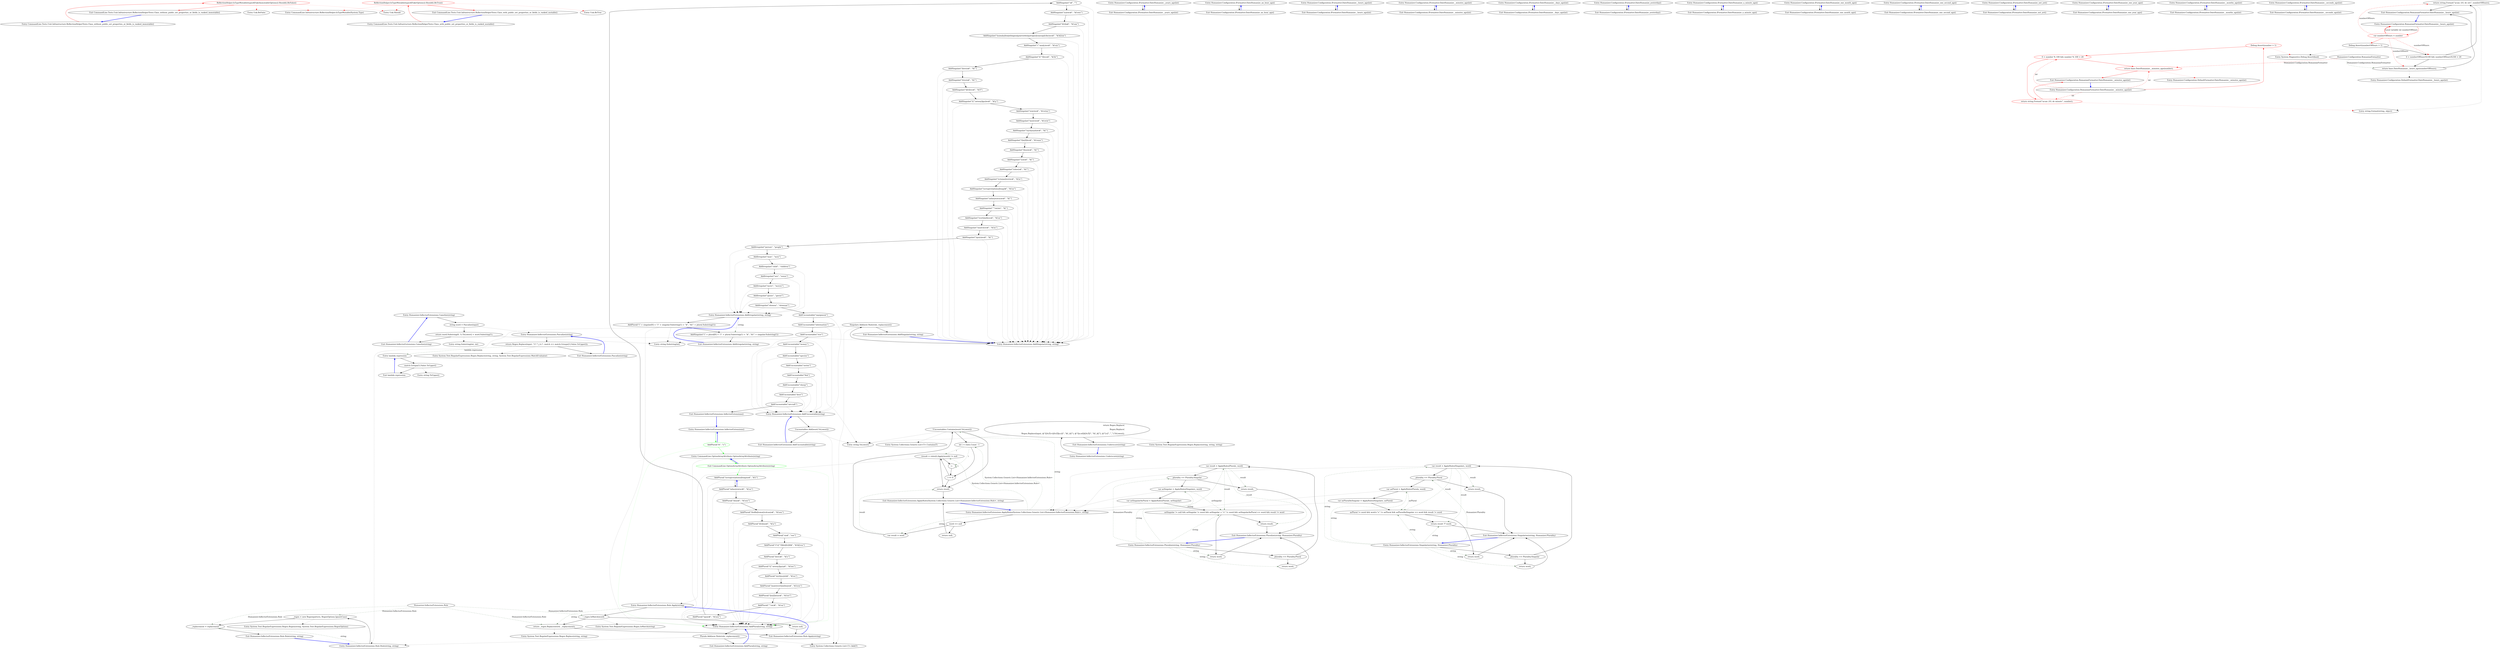 digraph  {
m0_3 [label="Entry CommandLine.Infrastructure.ReflectionHelper.IsTypeMutable(System.Type)", span="39-39", cluster="CommandLine.Infrastructure.ReflectionHelper.IsTypeMutable(System.Type)", file="DateHumanizeTests.ro-RO.cs"];
m0_9 [label="Entry Unk.BeFalse", span="", cluster="Unk.BeFalse", file="DateHumanizeTests.ro-RO.cs"];
m0_6 [label="Entry CommandLine.Tests.Unit.Infrastructure.ReflectionHelperTests.Class_without_public_set_properties_or_fields_is_ranked_immutable()", span="18-18", cluster="CommandLine.Tests.Unit.Infrastructure.ReflectionHelperTests.Class_without_public_set_properties_or_fields_is_ranked_immutable()", file="DateHumanizeTests.ro-RO.cs"];
m0_7 [label="ReflectionHelper.IsTypeMutable(typeof(FakeImmutableOptions)).Should().BeFalse()", span="20-20", cluster="CommandLine.Tests.Unit.Infrastructure.ReflectionHelperTests.Class_without_public_set_properties_or_fields_is_ranked_immutable()", color=red, community=0, file="DateHumanizeTests.ro-RO.cs"];
m0_8 [label="Exit CommandLine.Tests.Unit.Infrastructure.ReflectionHelperTests.Class_without_public_set_properties_or_fields_is_ranked_immutable()", span="18-18", cluster="CommandLine.Tests.Unit.Infrastructure.ReflectionHelperTests.Class_without_public_set_properties_or_fields_is_ranked_immutable()", file="DateHumanizeTests.ro-RO.cs"];
m0_5 [label="Entry Unk.BeTrue", span="", cluster="Unk.BeTrue", file="DateHumanizeTests.ro-RO.cs"];
m0_0 [label="Entry CommandLine.Tests.Unit.Infrastructure.ReflectionHelperTests.Class_with_public_set_properties_or_fields_is_ranked_mutable()", span="12-12", cluster="CommandLine.Tests.Unit.Infrastructure.ReflectionHelperTests.Class_with_public_set_properties_or_fields_is_ranked_mutable()", file="DateHumanizeTests.ro-RO.cs"];
m0_1 [label="ReflectionHelper.IsTypeMutable(typeof(FakeOptions)).Should().BeTrue()", span="14-14", cluster="CommandLine.Tests.Unit.Infrastructure.ReflectionHelperTests.Class_with_public_set_properties_or_fields_is_ranked_mutable()", color=red, community=0, file="DateHumanizeTests.ro-RO.cs"];
m0_2 [label="Exit CommandLine.Tests.Unit.Infrastructure.ReflectionHelperTests.Class_with_public_set_properties_or_fields_is_ranked_mutable()", span="12-12", cluster="CommandLine.Tests.Unit.Infrastructure.ReflectionHelperTests.Class_with_public_set_properties_or_fields_is_ranked_mutable()", file="DateHumanizeTests.ro-RO.cs"];
m0_4 [label="Entry Unk.Should", span="", cluster="Unk.Should", file="DateHumanizeTests.ro-RO.cs"];
m1_136 [label="Entry Humanizer.InflectorExtensions.Camelize(string)", span="236-236", cluster="Humanizer.InflectorExtensions.Camelize(string)", file="DefaultFormatter.cs"];
m1_138 [label="return word.Substring(0, 1).ToLower() + word.Substring(1);", span="239-239", cluster="Humanizer.InflectorExtensions.Camelize(string)", file="DefaultFormatter.cs"];
m1_137 [label="string word = Pascalize(input)", span="238-238", cluster="Humanizer.InflectorExtensions.Camelize(string)", file="DefaultFormatter.cs"];
m1_139 [label="Exit Humanizer.InflectorExtensions.Camelize(string)", span="236-236", cluster="Humanizer.InflectorExtensions.Camelize(string)", file="DefaultFormatter.cs"];
m1_75 [label="Entry System.Text.RegularExpressions.Regex.Replace(string, string)", span="0-0", cluster="System.Text.RegularExpressions.Regex.Replace(string, string)", file="DefaultFormatter.cs"];
m1_100 [label="Entry Humanizer.InflectorExtensions.ApplyRules(System.Collections.Generic.List<Humanizer.InflectorExtensions.Rule>, string)", span="190-190", cluster="Humanizer.InflectorExtensions.ApplyRules(System.Collections.Generic.List<Humanizer.InflectorExtensions.Rule>, string)", file="DefaultFormatter.cs"];
m1_116 [label="!Uncountables.Contains(word.ToLower())", span="197-197", cluster="Humanizer.InflectorExtensions.ApplyRules(System.Collections.Generic.List<Humanizer.InflectorExtensions.Rule>, string)", file="DefaultFormatter.cs"];
m1_115 [label="var result = word", span="195-195", cluster="Humanizer.InflectorExtensions.ApplyRules(System.Collections.Generic.List<Humanizer.InflectorExtensions.Rule>, string)", file="DefaultFormatter.cs"];
m1_117 [label="int i = rules.Count - 1", span="199-199", cluster="Humanizer.InflectorExtensions.ApplyRules(System.Collections.Generic.List<Humanizer.InflectorExtensions.Rule>, string)", file="DefaultFormatter.cs"];
m1_121 [label="return result;", span="208-208", cluster="Humanizer.InflectorExtensions.ApplyRules(System.Collections.Generic.List<Humanizer.InflectorExtensions.Rule>, string)", file="DefaultFormatter.cs"];
m1_113 [label="word == null", span="192-192", cluster="Humanizer.InflectorExtensions.ApplyRules(System.Collections.Generic.List<Humanizer.InflectorExtensions.Rule>, string)", file="DefaultFormatter.cs"];
m1_119 [label="(result = rules[i].Apply(word)) != null", span="201-201", cluster="Humanizer.InflectorExtensions.ApplyRules(System.Collections.Generic.List<Humanizer.InflectorExtensions.Rule>, string)", file="DefaultFormatter.cs"];
m1_118 [label="i >= 0", span="199-199", cluster="Humanizer.InflectorExtensions.ApplyRules(System.Collections.Generic.List<Humanizer.InflectorExtensions.Rule>, string)", file="DefaultFormatter.cs"];
m1_120 [label="i--", span="199-199", cluster="Humanizer.InflectorExtensions.ApplyRules(System.Collections.Generic.List<Humanizer.InflectorExtensions.Rule>, string)", file="DefaultFormatter.cs"];
m1_114 [label="return null;", span="193-193", cluster="Humanizer.InflectorExtensions.ApplyRules(System.Collections.Generic.List<Humanizer.InflectorExtensions.Rule>, string)", file="DefaultFormatter.cs"];
m1_122 [label="Exit Humanizer.InflectorExtensions.ApplyRules(System.Collections.Generic.List<Humanizer.InflectorExtensions.Rule>, string)", span="190-190", cluster="Humanizer.InflectorExtensions.ApplyRules(System.Collections.Generic.List<Humanizer.InflectorExtensions.Rule>, string)", file="DefaultFormatter.cs"];
m1_141 [label="Entry Humanizer.InflectorExtensions.Underscore(string)", span="247-247", cluster="Humanizer.InflectorExtensions.Underscore(string)", file="DefaultFormatter.cs"];
m1_142 [label="return Regex.Replace(\r\n                Regex.Replace(\r\n                    Regex.Replace(input, @''([A-Z]+)([A-Z][a-z])'', ''$1_$2''), @''([a-z\d])([A-Z])'', ''$1_$2''), @''[-\s]'', ''_'').ToLower();", span="249-251", cluster="Humanizer.InflectorExtensions.Underscore(string)", file="DefaultFormatter.cs"];
m1_143 [label="Exit Humanizer.InflectorExtensions.Underscore(string)", span="247-247", cluster="Humanizer.InflectorExtensions.Underscore(string)", file="DefaultFormatter.cs"];
m1_4 [label="AddPlural(''(octop|vir|alumn|fung)us$'', ''$1i'')", span="34-34", cluster="Humanizer.InflectorExtensions.InflectorExtensions()", file="DefaultFormatter.cs"];
m1_5 [label="AddPlural(''(alias|status)$'', ''$1es'')", span="35-35", cluster="Humanizer.InflectorExtensions.InflectorExtensions()", file="DefaultFormatter.cs"];
m1_0 [label="Entry Humanizer.InflectorExtensions.InflectorExtensions()", span="29-29", cluster="Humanizer.InflectorExtensions.InflectorExtensions()", file="DefaultFormatter.cs"];
m1_1 [label="AddPlural(''$'', ''s'')", span="31-31", cluster="Humanizer.InflectorExtensions.InflectorExtensions()", file="DefaultFormatter.cs", color=green, community=0];
m1_144 [label="Entry System.Text.RegularExpressions.Regex.Replace(string, string, string)", span="0-0", cluster="System.Text.RegularExpressions.Regex.Replace(string, string, string)", file="DefaultFormatter.cs"];
m1_61 [label="Entry Humanizer.InflectorExtensions.AddSingular(string, string)", span="132-132", cluster="Humanizer.InflectorExtensions.AddSingular(string, string)", file="DefaultFormatter.cs"];
m1_86 [label="Singulars.Add(new Rule(rule, replacement))", span="134-134", cluster="Humanizer.InflectorExtensions.AddSingular(string, string)", file="DefaultFormatter.cs"];
m1_87 [label="Exit Humanizer.InflectorExtensions.AddSingular(string, string)", span="132-132", cluster="Humanizer.InflectorExtensions.AddSingular(string, string)", file="DefaultFormatter.cs"];
m1_128 [label="Entry Humanizer.InflectorExtensions.Pascalize(string)", span="226-226", cluster="Humanizer.InflectorExtensions.Pascalize(string)", file="DefaultFormatter.cs"];
m1_129 [label="return Regex.Replace(input, ''(?:^|_)(.)'', match => match.Groups[1].Value.ToUpper());", span="228-228", cluster="Humanizer.InflectorExtensions.Pascalize(string)", file="DefaultFormatter.cs"];
m1_130 [label="Exit Humanizer.InflectorExtensions.Pascalize(string)", span="226-226", cluster="Humanizer.InflectorExtensions.Pascalize(string)", file="DefaultFormatter.cs"];
m1_123 [label="Entry System.Collections.Generic.List<T>.Contains(T)", span="0-0", cluster="System.Collections.Generic.List<T>.Contains(T)", file="DefaultFormatter.cs"];
m1_135 [label="Entry string.ToUpper()", span="0-0", cluster="string.ToUpper()", file="DefaultFormatter.cs"];
m1_140 [label="Entry string.Substring(int, int)", span="0-0", cluster="string.Substring(int, int)", file="DefaultFormatter.cs"];
m1_2 [label="Entry CommandLine.OptionArrayAttribute.OptionArrayAttribute(string)", span="46-46", cluster="CommandLine.OptionArrayAttribute.OptionArrayAttribute(string)", file="DefaultFormatter.cs"];
m1_3 [label="Exit CommandLine.OptionArrayAttribute.OptionArrayAttribute(string)", span="46-46", cluster="CommandLine.OptionArrayAttribute.OptionArrayAttribute(string)", color=green, community=0, file="DefaultFormatter.cs"];
m1_6 [label="AddPlural(''(bu)s$'', ''$1ses'')", span="36-36", cluster="Humanizer.InflectorExtensions.InflectorExtensions()", file="DefaultFormatter.cs"];
m1_7 [label="AddPlural(''(buffal|tomat|volcan)o$'', ''$1oes'')", span="37-37", cluster="Humanizer.InflectorExtensions.InflectorExtensions()", file="DefaultFormatter.cs"];
m1_8 [label="AddPlural(''([ti])um$'', ''$1a'')", span="38-38", cluster="Humanizer.InflectorExtensions.InflectorExtensions()", file="DefaultFormatter.cs"];
m1_9 [label="AddPlural(''sis$'', ''ses'')", span="39-39", cluster="Humanizer.InflectorExtensions.InflectorExtensions()", file="DefaultFormatter.cs"];
m1_10 [label="AddPlural(''(?:([^f])fe|([lr])f)$'', ''$1$2ves'')", span="40-40", cluster="Humanizer.InflectorExtensions.InflectorExtensions()", file="DefaultFormatter.cs"];
m1_11 [label="AddPlural(''(hive)$'', ''$1s'')", span="41-41", cluster="Humanizer.InflectorExtensions.InflectorExtensions()", file="DefaultFormatter.cs"];
m1_12 [label="AddPlural(''([^aeiouy]|qu)y$'', ''$1ies'')", span="42-42", cluster="Humanizer.InflectorExtensions.InflectorExtensions()", file="DefaultFormatter.cs"];
m1_13 [label="AddPlural(''(x|ch|ss|sh)$'', ''$1es'')", span="43-43", cluster="Humanizer.InflectorExtensions.InflectorExtensions()", file="DefaultFormatter.cs"];
m1_14 [label="AddPlural(''(matr|vert|ind)ix|ex$'', ''$1ices'')", span="44-44", cluster="Humanizer.InflectorExtensions.InflectorExtensions()", file="DefaultFormatter.cs"];
m1_15 [label="AddPlural(''([m|l])ouse$'', ''$1ice'')", span="45-45", cluster="Humanizer.InflectorExtensions.InflectorExtensions()", file="DefaultFormatter.cs"];
m1_16 [label="AddPlural(''^(ox)$'', ''$1en'')", span="46-46", cluster="Humanizer.InflectorExtensions.InflectorExtensions()", file="DefaultFormatter.cs"];
m1_17 [label="AddPlural(''(quiz)$'', ''$1zes'')", span="47-47", cluster="Humanizer.InflectorExtensions.InflectorExtensions()", file="DefaultFormatter.cs"];
m1_58 [label="AddUncountable(''aircraft'')", span="91-91", cluster="Humanizer.InflectorExtensions.InflectorExtensions()", file="DefaultFormatter.cs"];
m1_18 [label="AddSingular(''s$'', '''')", span="49-49", cluster="Humanizer.InflectorExtensions.InflectorExtensions()", file="DefaultFormatter.cs"];
m1_57 [label="AddUncountable(''deer'')", span="90-90", cluster="Humanizer.InflectorExtensions.InflectorExtensions()", file="DefaultFormatter.cs"];
m1_19 [label="AddSingular(''(n)ews$'', ''$1ews'')", span="50-50", cluster="Humanizer.InflectorExtensions.InflectorExtensions()", file="DefaultFormatter.cs"];
m1_42 [label="AddIrregular(''person'', ''people'')", span="74-74", cluster="Humanizer.InflectorExtensions.InflectorExtensions()", file="DefaultFormatter.cs"];
m1_43 [label="AddIrregular(''man'', ''men'')", span="75-75", cluster="Humanizer.InflectorExtensions.InflectorExtensions()", file="DefaultFormatter.cs"];
m1_44 [label="AddIrregular(''child'', ''children'')", span="76-76", cluster="Humanizer.InflectorExtensions.InflectorExtensions()", file="DefaultFormatter.cs"];
m1_45 [label="AddIrregular(''sex'', ''sexes'')", span="77-77", cluster="Humanizer.InflectorExtensions.InflectorExtensions()", file="DefaultFormatter.cs"];
m1_46 [label="AddIrregular(''move'', ''moves'')", span="78-78", cluster="Humanizer.InflectorExtensions.InflectorExtensions()", file="DefaultFormatter.cs"];
m1_47 [label="AddIrregular(''goose'', ''geese'')", span="79-79", cluster="Humanizer.InflectorExtensions.InflectorExtensions()", file="DefaultFormatter.cs"];
m1_48 [label="AddIrregular(''alumna'', ''alumnae'')", span="80-80", cluster="Humanizer.InflectorExtensions.InflectorExtensions()", file="DefaultFormatter.cs"];
m1_56 [label="AddUncountable(''sheep'')", span="89-89", cluster="Humanizer.InflectorExtensions.InflectorExtensions()", file="DefaultFormatter.cs"];
m1_49 [label="AddUncountable(''equipment'')", span="82-82", cluster="Humanizer.InflectorExtensions.InflectorExtensions()", file="DefaultFormatter.cs"];
m1_50 [label="AddUncountable(''information'')", span="83-83", cluster="Humanizer.InflectorExtensions.InflectorExtensions()", file="DefaultFormatter.cs"];
m1_51 [label="AddUncountable(''rice'')", span="84-84", cluster="Humanizer.InflectorExtensions.InflectorExtensions()", file="DefaultFormatter.cs"];
m1_52 [label="AddUncountable(''money'')", span="85-85", cluster="Humanizer.InflectorExtensions.InflectorExtensions()", file="DefaultFormatter.cs"];
m1_53 [label="AddUncountable(''species'')", span="86-86", cluster="Humanizer.InflectorExtensions.InflectorExtensions()", file="DefaultFormatter.cs"];
m1_54 [label="AddUncountable(''series'')", span="87-87", cluster="Humanizer.InflectorExtensions.InflectorExtensions()", file="DefaultFormatter.cs"];
m1_55 [label="AddUncountable(''fish'')", span="88-88", cluster="Humanizer.InflectorExtensions.InflectorExtensions()", file="DefaultFormatter.cs"];
m1_20 [label="AddSingular(''([ti])a$'', ''$1um'')", span="51-51", cluster="Humanizer.InflectorExtensions.InflectorExtensions()", file="DefaultFormatter.cs"];
m1_21 [label="AddSingular(''((a)naly|(b)a|(d)iagno|(p)arenthe|(p)rogno|(s)ynop|(t)he)ses$'', ''$1$2sis'')", span="52-52", cluster="Humanizer.InflectorExtensions.InflectorExtensions()", file="DefaultFormatter.cs"];
m1_22 [label="AddSingular(''(^analy)ses$'', ''$1sis'')", span="53-53", cluster="Humanizer.InflectorExtensions.InflectorExtensions()", file="DefaultFormatter.cs"];
m1_23 [label="AddSingular(''([^f])ves$'', ''$1fe'')", span="54-54", cluster="Humanizer.InflectorExtensions.InflectorExtensions()", file="DefaultFormatter.cs"];
m1_24 [label="AddSingular(''(hive)s$'', ''$1'')", span="55-55", cluster="Humanizer.InflectorExtensions.InflectorExtensions()", file="DefaultFormatter.cs"];
m1_25 [label="AddSingular(''(tive)s$'', ''$1'')", span="56-56", cluster="Humanizer.InflectorExtensions.InflectorExtensions()", file="DefaultFormatter.cs"];
m1_26 [label="AddSingular(''([lr])ves$'', ''$1f'')", span="57-57", cluster="Humanizer.InflectorExtensions.InflectorExtensions()", file="DefaultFormatter.cs"];
m1_27 [label="AddSingular(''([^aeiouy]|qu)ies$'', ''$1y'')", span="58-58", cluster="Humanizer.InflectorExtensions.InflectorExtensions()", file="DefaultFormatter.cs"];
m1_28 [label="AddSingular(''(s)eries$'', ''$1eries'')", span="59-59", cluster="Humanizer.InflectorExtensions.InflectorExtensions()", file="DefaultFormatter.cs"];
m1_29 [label="AddSingular(''(m)ovies$'', ''$1ovie'')", span="60-60", cluster="Humanizer.InflectorExtensions.InflectorExtensions()", file="DefaultFormatter.cs"];
m1_30 [label="AddSingular(''(x|ch|ss|sh)es$'', ''$1'')", span="61-61", cluster="Humanizer.InflectorExtensions.InflectorExtensions()", file="DefaultFormatter.cs"];
m1_31 [label="AddSingular(''([m|l])ice$'', ''$1ouse'')", span="62-62", cluster="Humanizer.InflectorExtensions.InflectorExtensions()", file="DefaultFormatter.cs"];
m1_32 [label="AddSingular(''(bus)es$'', ''$1'')", span="63-63", cluster="Humanizer.InflectorExtensions.InflectorExtensions()", file="DefaultFormatter.cs"];
m1_33 [label="AddSingular(''(o)es$'', ''$1'')", span="64-64", cluster="Humanizer.InflectorExtensions.InflectorExtensions()", file="DefaultFormatter.cs"];
m1_34 [label="AddSingular(''(shoe)s$'', ''$1'')", span="65-65", cluster="Humanizer.InflectorExtensions.InflectorExtensions()", file="DefaultFormatter.cs"];
m1_35 [label="AddSingular(''(cris|ax|test)es$'', ''$1is'')", span="66-66", cluster="Humanizer.InflectorExtensions.InflectorExtensions()", file="DefaultFormatter.cs"];
m1_36 [label="AddSingular(''(octop|vir|alumn|fung)i$'', ''$1us'')", span="67-67", cluster="Humanizer.InflectorExtensions.InflectorExtensions()", file="DefaultFormatter.cs"];
m1_37 [label="AddSingular(''(alias|status)es$'', ''$1'')", span="68-68", cluster="Humanizer.InflectorExtensions.InflectorExtensions()", file="DefaultFormatter.cs"];
m1_38 [label="AddSingular(''^(ox)en'', ''$1'')", span="69-69", cluster="Humanizer.InflectorExtensions.InflectorExtensions()", file="DefaultFormatter.cs"];
m1_39 [label="AddSingular(''(vert|ind)ices$'', ''$1ex'')", span="70-70", cluster="Humanizer.InflectorExtensions.InflectorExtensions()", file="DefaultFormatter.cs"];
m1_40 [label="AddSingular(''(matr)ices$'', ''$1ix'')", span="71-71", cluster="Humanizer.InflectorExtensions.InflectorExtensions()", file="DefaultFormatter.cs"];
m1_41 [label="AddSingular(''(quiz)zes$'', ''$1'')", span="72-72", cluster="Humanizer.InflectorExtensions.InflectorExtensions()", file="DefaultFormatter.cs"];
m1_59 [label="Exit Humanizer.InflectorExtensions.InflectorExtensions()", span="29-29", cluster="Humanizer.InflectorExtensions.InflectorExtensions()", file="DefaultFormatter.cs"];
m1_62 [label="Entry Humanizer.InflectorExtensions.AddIrregular(string, string)", span="116-116", cluster="Humanizer.InflectorExtensions.AddIrregular(string, string)", file="DefaultFormatter.cs"];
m1_76 [label="AddPlural(''('' + singular[0] + '')'' + singular.Substring(1) + ''$'', ''$1'' + plural.Substring(1))", span="118-118", cluster="Humanizer.InflectorExtensions.AddIrregular(string, string)", file="DefaultFormatter.cs"];
m1_77 [label="AddSingular(''('' + plural[0] + '')'' + plural.Substring(1) + ''$'', ''$1'' + singular.Substring(1))", span="119-119", cluster="Humanizer.InflectorExtensions.AddIrregular(string, string)", file="DefaultFormatter.cs"];
m1_78 [label="Exit Humanizer.InflectorExtensions.AddIrregular(string, string)", span="116-116", cluster="Humanizer.InflectorExtensions.AddIrregular(string, string)", file="DefaultFormatter.cs"];
m1_63 [label="Entry Humanizer.InflectorExtensions.AddUncountable(string)", span="122-122", cluster="Humanizer.InflectorExtensions.AddUncountable(string)", file="DefaultFormatter.cs"];
m1_80 [label="Uncountables.Add(word.ToLower())", span="124-124", cluster="Humanizer.InflectorExtensions.AddUncountable(string)", file="DefaultFormatter.cs"];
m1_81 [label="Exit Humanizer.InflectorExtensions.AddUncountable(string)", span="122-122", cluster="Humanizer.InflectorExtensions.AddUncountable(string)", file="DefaultFormatter.cs"];
m1_131 [label="Entry System.Text.RegularExpressions.Regex.Replace(string, string, System.Text.RegularExpressions.MatchEvaluator)", span="0-0", cluster="System.Text.RegularExpressions.Regex.Replace(string, string, System.Text.RegularExpressions.MatchEvaluator)", file="DefaultFormatter.cs"];
m1_64 [label="Entry Humanizer.InflectorExtensions.Rule.Rule(string, string)", span="99-99", cluster="Humanizer.InflectorExtensions.Rule.Rule(string, string)", file="DefaultFormatter.cs"];
m1_65 [label="_regex = new Regex(pattern, RegexOptions.IgnoreCase)", span="101-101", cluster="Humanizer.InflectorExtensions.Rule.Rule(string, string)", file="DefaultFormatter.cs"];
m1_66 [label="_replacement = replacement", span="102-102", cluster="Humanizer.InflectorExtensions.Rule.Rule(string, string)", file="DefaultFormatter.cs"];
m1_67 [label="Exit Humanizer.InflectorExtensions.Rule.Rule(string, string)", span="99-99", cluster="Humanizer.InflectorExtensions.Rule.Rule(string, string)", file="DefaultFormatter.cs"];
m1_132 [label="Entry lambda expression", span="228-228", cluster="lambda expression", file="DefaultFormatter.cs"];
m1_133 [label="match.Groups[1].Value.ToUpper()", span="228-228", cluster="lambda expression", file="DefaultFormatter.cs"];
m1_134 [label="Exit lambda expression", span="228-228", cluster="lambda expression", file="DefaultFormatter.cs"];
m1_69 [label="Entry Humanizer.InflectorExtensions.Rule.Apply(string)", span="105-105", cluster="Humanizer.InflectorExtensions.Rule.Apply(string)", file="DefaultFormatter.cs"];
m1_70 [label="!_regex.IsMatch(word)", span="107-107", cluster="Humanizer.InflectorExtensions.Rule.Apply(string)", file="DefaultFormatter.cs"];
m1_72 [label="return _regex.Replace(word, _replacement);", span="112-112", cluster="Humanizer.InflectorExtensions.Rule.Apply(string)", file="DefaultFormatter.cs"];
m1_71 [label="return null;", span="109-109", cluster="Humanizer.InflectorExtensions.Rule.Apply(string)", file="DefaultFormatter.cs"];
m1_73 [label="Exit Humanizer.InflectorExtensions.Rule.Apply(string)", span="105-105", cluster="Humanizer.InflectorExtensions.Rule.Apply(string)", file="DefaultFormatter.cs"];
m1_88 [label="Entry Humanizer.InflectorExtensions.Pluralize(string, Humanizer.Plurality)", span="147-147", cluster="Humanizer.InflectorExtensions.Pluralize(string, Humanizer.Plurality)", file="DefaultFormatter.cs"];
m1_91 [label="var result = ApplyRules(Plurals, word)", span="152-152", cluster="Humanizer.InflectorExtensions.Pluralize(string, Humanizer.Plurality)", file="DefaultFormatter.cs"];
m1_94 [label="var asSingular = ApplyRules(Singulars, word)", span="157-157", cluster="Humanizer.InflectorExtensions.Pluralize(string, Humanizer.Plurality)", file="DefaultFormatter.cs"];
m1_95 [label="var asSingularAsPlural = ApplyRules(Plurals, asSingular)", span="158-158", cluster="Humanizer.InflectorExtensions.Pluralize(string, Humanizer.Plurality)", file="DefaultFormatter.cs"];
m1_89 [label="plurality == Plurality.Plural", span="149-149", cluster="Humanizer.InflectorExtensions.Pluralize(string, Humanizer.Plurality)", file="DefaultFormatter.cs"];
m1_92 [label="plurality == Plurality.Singular", span="154-154", cluster="Humanizer.InflectorExtensions.Pluralize(string, Humanizer.Plurality)", file="DefaultFormatter.cs"];
m1_93 [label="return result;", span="155-155", cluster="Humanizer.InflectorExtensions.Pluralize(string, Humanizer.Plurality)", file="DefaultFormatter.cs"];
m1_96 [label="asSingular != null && asSingular != word && asSingular + ''s'' != word && asSingularAsPlural == word && result != word", span="159-159", cluster="Humanizer.InflectorExtensions.Pluralize(string, Humanizer.Plurality)", file="DefaultFormatter.cs"];
m1_98 [label="return result;", span="162-162", cluster="Humanizer.InflectorExtensions.Pluralize(string, Humanizer.Plurality)", file="DefaultFormatter.cs"];
m1_90 [label="return word;", span="150-150", cluster="Humanizer.InflectorExtensions.Pluralize(string, Humanizer.Plurality)", file="DefaultFormatter.cs"];
m1_97 [label="return word;", span="160-160", cluster="Humanizer.InflectorExtensions.Pluralize(string, Humanizer.Plurality)", file="DefaultFormatter.cs"];
m1_99 [label="Exit Humanizer.InflectorExtensions.Pluralize(string, Humanizer.Plurality)", span="147-147", cluster="Humanizer.InflectorExtensions.Pluralize(string, Humanizer.Plurality)", file="DefaultFormatter.cs"];
m1_68 [label="Entry System.Text.RegularExpressions.Regex.Regex(string, System.Text.RegularExpressions.RegexOptions)", span="0-0", cluster="System.Text.RegularExpressions.Regex.Regex(string, System.Text.RegularExpressions.RegexOptions)", file="DefaultFormatter.cs"];
m1_74 [label="Entry System.Text.RegularExpressions.Regex.IsMatch(string)", span="0-0", cluster="System.Text.RegularExpressions.Regex.IsMatch(string)", file="DefaultFormatter.cs"];
m1_83 [label="Entry System.Collections.Generic.List<T>.Add(T)", span="0-0", cluster="System.Collections.Generic.List<T>.Add(T)", file="DefaultFormatter.cs"];
m1_60 [label="Entry Humanizer.InflectorExtensions.AddPlural(string, string)", span="127-127", cluster="Humanizer.InflectorExtensions.AddPlural(string, string)", file="DefaultFormatter.cs"];
m1_84 [label="Plurals.Add(new Rule(rule, replacement))", span="129-129", cluster="Humanizer.InflectorExtensions.AddPlural(string, string)", file="DefaultFormatter.cs"];
m1_85 [label="Exit Humanizer.InflectorExtensions.AddPlural(string, string)", span="127-127", cluster="Humanizer.InflectorExtensions.AddPlural(string, string)", file="DefaultFormatter.cs"];
m1_82 [label="Entry string.ToLower()", span="0-0", cluster="string.ToLower()", file="DefaultFormatter.cs"];
m1_101 [label="Entry Humanizer.InflectorExtensions.Singularize(string, Humanizer.Plurality)", span="171-171", cluster="Humanizer.InflectorExtensions.Singularize(string, Humanizer.Plurality)", file="DefaultFormatter.cs"];
m1_104 [label="var result = ApplyRules(Singulars, word)", span="176-176", cluster="Humanizer.InflectorExtensions.Singularize(string, Humanizer.Plurality)", file="DefaultFormatter.cs"];
m1_107 [label="var asPlural = ApplyRules(Plurals, word)", span="182-182", cluster="Humanizer.InflectorExtensions.Singularize(string, Humanizer.Plurality)", file="DefaultFormatter.cs"];
m1_108 [label="var asPluralAsSingular = ApplyRules(Singulars, asPlural)", span="183-183", cluster="Humanizer.InflectorExtensions.Singularize(string, Humanizer.Plurality)", file="DefaultFormatter.cs"];
m1_102 [label="plurality == Plurality.Singular", span="173-173", cluster="Humanizer.InflectorExtensions.Singularize(string, Humanizer.Plurality)", file="DefaultFormatter.cs"];
m1_105 [label="plurality == Plurality.Plural", span="178-178", cluster="Humanizer.InflectorExtensions.Singularize(string, Humanizer.Plurality)", file="DefaultFormatter.cs"];
m1_106 [label="return result;", span="179-179", cluster="Humanizer.InflectorExtensions.Singularize(string, Humanizer.Plurality)", file="DefaultFormatter.cs"];
m1_109 [label="asPlural != word && word+''s'' != asPlural && asPluralAsSingular == word && result != word", span="184-184", cluster="Humanizer.InflectorExtensions.Singularize(string, Humanizer.Plurality)", file="DefaultFormatter.cs"];
m1_111 [label="return result ?? word;", span="187-187", cluster="Humanizer.InflectorExtensions.Singularize(string, Humanizer.Plurality)", file="DefaultFormatter.cs"];
m1_103 [label="return word;", span="174-174", cluster="Humanizer.InflectorExtensions.Singularize(string, Humanizer.Plurality)", file="DefaultFormatter.cs"];
m1_110 [label="return word;", span="185-185", cluster="Humanizer.InflectorExtensions.Singularize(string, Humanizer.Plurality)", file="DefaultFormatter.cs"];
m1_112 [label="Exit Humanizer.InflectorExtensions.Singularize(string, Humanizer.Plurality)", span="171-171", cluster="Humanizer.InflectorExtensions.Singularize(string, Humanizer.Plurality)", file="DefaultFormatter.cs"];
m1_79 [label="Entry string.Substring(int)", span="0-0", cluster="string.Substring(int)", file="DefaultFormatter.cs"];
m1_152 [label="Humanizer.InflectorExtensions.Rule", span="", file="DefaultFormatter.cs"];
m2_10 [label="Entry Humanizer.Configuration.IFormatter.DateHumanize__years_ago(int)", span="14-14", cluster="Humanizer.Configuration.IFormatter.DateHumanize__years_ago(int)", file="IFormatter.cs"];
m2_11 [label="Exit Humanizer.Configuration.IFormatter.DateHumanize__years_ago(int)", span="14-14", cluster="Humanizer.Configuration.IFormatter.DateHumanize__years_ago(int)", file="IFormatter.cs"];
m2_14 [label="Entry Humanizer.Configuration.IFormatter.DateHumanize_an_hour_ago()", span="16-16", cluster="Humanizer.Configuration.IFormatter.DateHumanize_an_hour_ago()", file="IFormatter.cs"];
m2_15 [label="Exit Humanizer.Configuration.IFormatter.DateHumanize_an_hour_ago()", span="16-16", cluster="Humanizer.Configuration.IFormatter.DateHumanize_an_hour_ago()", file="IFormatter.cs"];
m2_2 [label="Entry Humanizer.Configuration.IFormatter.DateHumanize__hours_ago(int)", span="10-10", cluster="Humanizer.Configuration.IFormatter.DateHumanize__hours_ago(int)", file="IFormatter.cs"];
m2_3 [label="Exit Humanizer.Configuration.IFormatter.DateHumanize__hours_ago(int)", span="10-10", cluster="Humanizer.Configuration.IFormatter.DateHumanize__hours_ago(int)", file="IFormatter.cs"];
m2_4 [label="Entry Humanizer.Configuration.IFormatter.DateHumanize__minutes_ago(int)", span="11-11", cluster="Humanizer.Configuration.IFormatter.DateHumanize__minutes_ago(int)", file="IFormatter.cs"];
m2_5 [label="Exit Humanizer.Configuration.IFormatter.DateHumanize__minutes_ago(int)", span="11-11", cluster="Humanizer.Configuration.IFormatter.DateHumanize__minutes_ago(int)", file="IFormatter.cs"];
m2_0 [label="Entry Humanizer.Configuration.IFormatter.DateHumanize__days_ago(int)", span="9-9", cluster="Humanizer.Configuration.IFormatter.DateHumanize__days_ago(int)", file="IFormatter.cs"];
m2_1 [label="Exit Humanizer.Configuration.IFormatter.DateHumanize__days_ago(int)", span="9-9", cluster="Humanizer.Configuration.IFormatter.DateHumanize__days_ago(int)", file="IFormatter.cs"];
m2_24 [label="Entry Humanizer.Configuration.IFormatter.DateHumanize_yesterday()", span="21-21", cluster="Humanizer.Configuration.IFormatter.DateHumanize_yesterday()", file="IFormatter.cs"];
m2_25 [label="Exit Humanizer.Configuration.IFormatter.DateHumanize_yesterday()", span="21-21", cluster="Humanizer.Configuration.IFormatter.DateHumanize_yesterday()", file="IFormatter.cs"];
m2_12 [label="Entry Humanizer.Configuration.IFormatter.DateHumanize_a_minute_ago()", span="15-15", cluster="Humanizer.Configuration.IFormatter.DateHumanize_a_minute_ago()", file="IFormatter.cs"];
m2_13 [label="Exit Humanizer.Configuration.IFormatter.DateHumanize_a_minute_ago()", span="15-15", cluster="Humanizer.Configuration.IFormatter.DateHumanize_a_minute_ago()", file="IFormatter.cs"];
m2_18 [label="Entry Humanizer.Configuration.IFormatter.DateHumanize_one_month_ago()", span="18-18", cluster="Humanizer.Configuration.IFormatter.DateHumanize_one_month_ago()", file="IFormatter.cs"];
m2_19 [label="Exit Humanizer.Configuration.IFormatter.DateHumanize_one_month_ago()", span="18-18", cluster="Humanizer.Configuration.IFormatter.DateHumanize_one_month_ago()", file="IFormatter.cs"];
m2_20 [label="Entry Humanizer.Configuration.IFormatter.DateHumanize_one_second_ago()", span="19-19", cluster="Humanizer.Configuration.IFormatter.DateHumanize_one_second_ago()", file="IFormatter.cs"];
m2_21 [label="Exit Humanizer.Configuration.IFormatter.DateHumanize_one_second_ago()", span="19-19", cluster="Humanizer.Configuration.IFormatter.DateHumanize_one_second_ago()", file="IFormatter.cs"];
m2_16 [label="Entry Humanizer.Configuration.IFormatter.DateHumanize_not_yet()", span="17-17", cluster="Humanizer.Configuration.IFormatter.DateHumanize_not_yet()", file="IFormatter.cs"];
m2_17 [label="Exit Humanizer.Configuration.IFormatter.DateHumanize_not_yet()", span="17-17", cluster="Humanizer.Configuration.IFormatter.DateHumanize_not_yet()", file="IFormatter.cs"];
m2_22 [label="Entry Humanizer.Configuration.IFormatter.DateHumanize_one_year_ago()", span="20-20", cluster="Humanizer.Configuration.IFormatter.DateHumanize_one_year_ago()", file="IFormatter.cs"];
m2_23 [label="Exit Humanizer.Configuration.IFormatter.DateHumanize_one_year_ago()", span="20-20", cluster="Humanizer.Configuration.IFormatter.DateHumanize_one_year_ago()", file="IFormatter.cs"];
m2_6 [label="Entry Humanizer.Configuration.IFormatter.DateHumanize__months_ago(int)", span="12-12", cluster="Humanizer.Configuration.IFormatter.DateHumanize__months_ago(int)", file="IFormatter.cs"];
m2_7 [label="Exit Humanizer.Configuration.IFormatter.DateHumanize__months_ago(int)", span="12-12", cluster="Humanizer.Configuration.IFormatter.DateHumanize__months_ago(int)", file="IFormatter.cs"];
m2_8 [label="Entry Humanizer.Configuration.IFormatter.DateHumanize__seconds_ago(int)", span="13-13", cluster="Humanizer.Configuration.IFormatter.DateHumanize__seconds_ago(int)", file="IFormatter.cs"];
m2_9 [label="Exit Humanizer.Configuration.IFormatter.DateHumanize__seconds_ago(int)", span="13-13", cluster="Humanizer.Configuration.IFormatter.DateHumanize__seconds_ago(int)", file="IFormatter.cs"];
m3_7 [label="Entry System.Diagnostics.Debug.Assert(bool)", span="0-0", cluster="System.Diagnostics.Debug.Assert(bool)", file="RomanianFormatter.cs"];
m3_16 [label="Entry Humanizer.Configuration.DefaultFormatter.DateHumanize__minutes_ago(int)", span="16-16", cluster="Humanizer.Configuration.DefaultFormatter.DateHumanize__minutes_ago(int)", file="RomanianFormatter.cs"];
m3_8 [label="Entry Humanizer.Configuration.DefaultFormatter.DateHumanize__hours_ago(int)", span="11-11", cluster="Humanizer.Configuration.DefaultFormatter.DateHumanize__hours_ago(int)", file="RomanianFormatter.cs"];
m3_10 [label="Entry Humanizer.Configuration.RomanianFormatter.DateHumanize__minutes_ago(int)", span="19-19", cluster="Humanizer.Configuration.RomanianFormatter.DateHumanize__minutes_ago(int)", file="RomanianFormatter.cs"];
m3_11 [label="Debug.Assert(number > 1)", span="21-21", cluster="Humanizer.Configuration.RomanianFormatter.DateHumanize__minutes_ago(int)", color=red, community=0, file="RomanianFormatter.cs"];
m3_12 [label="0 < number % 100 && number % 100 < 20", span="23-23", cluster="Humanizer.Configuration.RomanianFormatter.DateHumanize__minutes_ago(int)", color=red, community=0, file="RomanianFormatter.cs"];
m3_13 [label="return base.DateHumanize__minutes_ago(number);", span="25-25", cluster="Humanizer.Configuration.RomanianFormatter.DateHumanize__minutes_ago(int)", color=red, community=0, file="RomanianFormatter.cs"];
m3_14 [label="return string.Format(''acum {0} de minute'', number);", span="28-28", cluster="Humanizer.Configuration.RomanianFormatter.DateHumanize__minutes_ago(int)", color=red, community=0, file="RomanianFormatter.cs"];
m3_15 [label="Exit Humanizer.Configuration.RomanianFormatter.DateHumanize__minutes_ago(int)", span="19-19", cluster="Humanizer.Configuration.RomanianFormatter.DateHumanize__minutes_ago(int)", file="RomanianFormatter.cs"];
m3_0 [label="Entry Humanizer.Configuration.RomanianFormatter.DateHumanize__hours_ago(int)", span="6-6", cluster="Humanizer.Configuration.RomanianFormatter.DateHumanize__hours_ago(int)", file="RomanianFormatter.cs"];
m3_1 [label="var numberOfHours = number", span="8-8", cluster="Humanizer.Configuration.RomanianFormatter.DateHumanize__hours_ago(int)", color=red, community=0, file="RomanianFormatter.cs"];
m3_2 [label="Debug.Assert(numberOfHours > 1)", span="9-9", cluster="Humanizer.Configuration.RomanianFormatter.DateHumanize__hours_ago(int)", file="RomanianFormatter.cs"];
m3_3 [label="0 < numberOfHours%100 && numberOfHours%100 < 20", span="11-11", cluster="Humanizer.Configuration.RomanianFormatter.DateHumanize__hours_ago(int)", file="RomanianFormatter.cs"];
m3_4 [label="return base.DateHumanize__hours_ago(numberOfHours);", span="13-13", cluster="Humanizer.Configuration.RomanianFormatter.DateHumanize__hours_ago(int)", file="RomanianFormatter.cs"];
m3_5 [label="return string.Format(''acum {0} de ore'', numberOfHours);", span="16-16", cluster="Humanizer.Configuration.RomanianFormatter.DateHumanize__hours_ago(int)", file="RomanianFormatter.cs"];
m3_6 [label="Exit Humanizer.Configuration.RomanianFormatter.DateHumanize__hours_ago(int)", span="6-6", cluster="Humanizer.Configuration.RomanianFormatter.DateHumanize__hours_ago(int)", file="RomanianFormatter.cs"];
m3_9 [label="Entry string.Format(string, object)", span="0-0", cluster="string.Format(string, object)", file="RomanianFormatter.cs"];
m3_17 [label="Humanizer.Configuration.RomanianFormatter", span="", file="RomanianFormatter.cs"];
m0_6 -> m0_7  [key=0, style=solid, color=red];
m0_7 -> m0_8  [key=0, style=solid, color=red];
m0_7 -> m0_3  [key=2, style=dotted, color=red];
m0_7 -> m0_4  [key=2, style=dotted, color=red];
m0_7 -> m0_9  [key=2, style=dotted, color=red];
m0_8 -> m0_6  [key=0, style=bold, color=blue];
m0_0 -> m0_1  [key=0, style=solid, color=red];
m0_1 -> m0_2  [key=0, style=solid, color=red];
m0_1 -> m0_3  [key=2, style=dotted, color=red];
m0_1 -> m0_4  [key=2, style=dotted, color=red];
m0_1 -> m0_5  [key=2, style=dotted, color=red];
m0_2 -> m0_0  [key=0, style=bold, color=blue];
m1_136 -> m1_137  [key=0, style=solid];
m1_138 -> m1_79  [key=2, style=dotted];
m1_138 -> m1_139  [key=0, style=solid];
m1_138 -> m1_140  [key=2, style=dotted];
m1_138 -> m1_82  [key=2, style=dotted];
m1_137 -> m1_138  [key=0, style=solid];
m1_137 -> m1_128  [key=2, style=dotted];
m1_139 -> m1_136  [key=0, style=bold, color=blue];
m1_100 -> m1_116  [key=1, style=dashed, color=darkseagreen4, label=string];
m1_100 -> m1_113  [key=0, style=solid];
m1_100 -> m1_115  [key=1, style=dashed, color=darkseagreen4, label=string];
m1_100 -> m1_117  [key=1, style=dashed, color=darkseagreen4, label="System.Collections.Generic.List<Humanizer.InflectorExtensions.Rule>"];
m1_100 -> m1_119  [key=1, style=dashed, color=darkseagreen4, label="System.Collections.Generic.List<Humanizer.InflectorExtensions.Rule>"];
m1_116 -> m1_82  [key=2, style=dotted];
m1_116 -> m1_117  [key=0, style=solid];
m1_116 -> m1_121  [key=0, style=solid];
m1_116 -> m1_123  [key=2, style=dotted];
m1_115 -> m1_116  [key=0, style=solid];
m1_115 -> m1_121  [key=1, style=dashed, color=darkseagreen4, label=result];
m1_117 -> m1_118  [key=0, style=solid];
m1_117 -> m1_119  [key=1, style=dashed, color=darkseagreen4, label=i];
m1_117 -> m1_120  [key=1, style=dashed, color=darkseagreen4, label=i];
m1_121 -> m1_122  [key=0, style=solid];
m1_113 -> m1_115  [key=0, style=solid];
m1_113 -> m1_114  [key=0, style=solid];
m1_119 -> m1_121  [key=0, style=solid];
m1_119 -> m1_69  [key=2, style=dotted];
m1_119 -> m1_120  [key=0, style=solid];
m1_118 -> m1_121  [key=0, style=solid];
m1_118 -> m1_119  [key=0, style=solid];
m1_120 -> m1_118  [key=0, style=solid];
m1_120 -> m1_120  [key=1, style=dashed, color=darkseagreen4, label=i];
m1_114 -> m1_122  [key=0, style=solid];
m1_122 -> m1_100  [key=0, style=bold, color=blue];
m1_141 -> m1_142  [key=0, style=solid];
m1_142 -> m1_82  [key=2, style=dotted];
m1_142 -> m1_143  [key=0, style=solid];
m1_142 -> m1_144  [key=2, style=dotted];
m1_143 -> m1_141  [key=0, style=bold, color=blue];
m1_4 -> m1_5  [key=0, style=solid];
m1_4 -> m1_60  [key=2, style=dotted];
m1_5 -> m1_4  [key=0, style=bold, color=blue];
m1_5 -> m1_60  [key=2, style=dotted];
m1_5 -> m1_6  [key=0, style=solid];
m1_0 -> m1_1  [key=0, style=solid, color=green];
m1_1 -> m1_0  [key=0, style=bold, color=blue];
m1_1 -> m1_2  [key=0, style=solid, color=green];
m1_1 -> m1_60  [key=2, style=dotted, color=green];
m1_61 -> m1_86  [key=0, style=solid];
m1_86 -> m1_64  [key=2, style=dotted];
m1_86 -> m1_83  [key=2, style=dotted];
m1_86 -> m1_87  [key=0, style=solid];
m1_87 -> m1_61  [key=0, style=bold, color=blue];
m1_128 -> m1_129  [key=0, style=solid];
m1_129 -> m1_130  [key=0, style=solid];
m1_129 -> m1_131  [key=2, style=dotted];
m1_129 -> m1_132  [key=1, style=dashed, color=darkseagreen4, label="lambda expression"];
m1_130 -> m1_128  [key=0, style=bold, color=blue];
m1_2 -> m1_3  [key=0, style=solid, color=green];
m1_2 -> m1_60  [key=2, style=dotted];
m1_3 -> m1_4  [key=0, style=solid, color=green];
m1_3 -> m1_60  [key=2, style=dotted, color=green];
m1_3 -> m1_2  [key=0, style=bold, color=blue];
m1_6 -> m1_60  [key=2, style=dotted];
m1_6 -> m1_7  [key=0, style=solid];
m1_7 -> m1_60  [key=2, style=dotted];
m1_7 -> m1_8  [key=0, style=solid];
m1_8 -> m1_60  [key=2, style=dotted];
m1_8 -> m1_9  [key=0, style=solid];
m1_9 -> m1_60  [key=2, style=dotted];
m1_9 -> m1_10  [key=0, style=solid];
m1_10 -> m1_60  [key=2, style=dotted];
m1_10 -> m1_11  [key=0, style=solid];
m1_11 -> m1_60  [key=2, style=dotted];
m1_11 -> m1_12  [key=0, style=solid];
m1_12 -> m1_60  [key=2, style=dotted];
m1_12 -> m1_13  [key=0, style=solid];
m1_13 -> m1_60  [key=2, style=dotted];
m1_13 -> m1_14  [key=0, style=solid];
m1_14 -> m1_60  [key=2, style=dotted];
m1_14 -> m1_15  [key=0, style=solid];
m1_15 -> m1_60  [key=2, style=dotted];
m1_15 -> m1_16  [key=0, style=solid];
m1_16 -> m1_60  [key=2, style=dotted];
m1_16 -> m1_17  [key=0, style=solid];
m1_17 -> m1_60  [key=2, style=dotted];
m1_17 -> m1_18  [key=0, style=solid];
m1_58 -> m1_59  [key=0, style=solid];
m1_58 -> m1_63  [key=2, style=dotted];
m1_18 -> m1_19  [key=0, style=solid];
m1_18 -> m1_61  [key=2, style=dotted];
m1_57 -> m1_58  [key=0, style=solid];
m1_57 -> m1_63  [key=2, style=dotted];
m1_19 -> m1_20  [key=0, style=solid];
m1_19 -> m1_61  [key=2, style=dotted];
m1_42 -> m1_62  [key=2, style=dotted];
m1_42 -> m1_43  [key=0, style=solid];
m1_43 -> m1_62  [key=2, style=dotted];
m1_43 -> m1_44  [key=0, style=solid];
m1_44 -> m1_62  [key=2, style=dotted];
m1_44 -> m1_45  [key=0, style=solid];
m1_45 -> m1_62  [key=2, style=dotted];
m1_45 -> m1_46  [key=0, style=solid];
m1_46 -> m1_62  [key=2, style=dotted];
m1_46 -> m1_47  [key=0, style=solid];
m1_47 -> m1_62  [key=2, style=dotted];
m1_47 -> m1_48  [key=0, style=solid];
m1_48 -> m1_62  [key=2, style=dotted];
m1_48 -> m1_49  [key=0, style=solid];
m1_56 -> m1_57  [key=0, style=solid];
m1_56 -> m1_63  [key=2, style=dotted];
m1_49 -> m1_63  [key=2, style=dotted];
m1_49 -> m1_50  [key=0, style=solid];
m1_50 -> m1_63  [key=2, style=dotted];
m1_50 -> m1_51  [key=0, style=solid];
m1_51 -> m1_63  [key=2, style=dotted];
m1_51 -> m1_52  [key=0, style=solid];
m1_52 -> m1_63  [key=2, style=dotted];
m1_52 -> m1_53  [key=0, style=solid];
m1_53 -> m1_63  [key=2, style=dotted];
m1_53 -> m1_54  [key=0, style=solid];
m1_54 -> m1_63  [key=2, style=dotted];
m1_54 -> m1_55  [key=0, style=solid];
m1_55 -> m1_63  [key=2, style=dotted];
m1_55 -> m1_56  [key=0, style=solid];
m1_20 -> m1_61  [key=2, style=dotted];
m1_20 -> m1_21  [key=0, style=solid];
m1_21 -> m1_61  [key=2, style=dotted];
m1_21 -> m1_22  [key=0, style=solid];
m1_22 -> m1_61  [key=2, style=dotted];
m1_22 -> m1_23  [key=0, style=solid];
m1_23 -> m1_61  [key=2, style=dotted];
m1_23 -> m1_24  [key=0, style=solid];
m1_24 -> m1_61  [key=2, style=dotted];
m1_24 -> m1_25  [key=0, style=solid];
m1_25 -> m1_61  [key=2, style=dotted];
m1_25 -> m1_26  [key=0, style=solid];
m1_26 -> m1_61  [key=2, style=dotted];
m1_26 -> m1_27  [key=0, style=solid];
m1_27 -> m1_61  [key=2, style=dotted];
m1_27 -> m1_28  [key=0, style=solid];
m1_28 -> m1_61  [key=2, style=dotted];
m1_28 -> m1_29  [key=0, style=solid];
m1_29 -> m1_61  [key=2, style=dotted];
m1_29 -> m1_30  [key=0, style=solid];
m1_30 -> m1_61  [key=2, style=dotted];
m1_30 -> m1_31  [key=0, style=solid];
m1_31 -> m1_61  [key=2, style=dotted];
m1_31 -> m1_32  [key=0, style=solid];
m1_32 -> m1_61  [key=2, style=dotted];
m1_32 -> m1_33  [key=0, style=solid];
m1_33 -> m1_61  [key=2, style=dotted];
m1_33 -> m1_34  [key=0, style=solid];
m1_34 -> m1_61  [key=2, style=dotted];
m1_34 -> m1_35  [key=0, style=solid];
m1_35 -> m1_61  [key=2, style=dotted];
m1_35 -> m1_36  [key=0, style=solid];
m1_36 -> m1_61  [key=2, style=dotted];
m1_36 -> m1_37  [key=0, style=solid];
m1_37 -> m1_61  [key=2, style=dotted];
m1_37 -> m1_38  [key=0, style=solid];
m1_38 -> m1_61  [key=2, style=dotted];
m1_38 -> m1_39  [key=0, style=solid];
m1_39 -> m1_61  [key=2, style=dotted];
m1_39 -> m1_40  [key=0, style=solid];
m1_40 -> m1_61  [key=2, style=dotted];
m1_40 -> m1_41  [key=0, style=solid];
m1_41 -> m1_61  [key=2, style=dotted];
m1_41 -> m1_42  [key=0, style=solid];
m1_59 -> m1_0  [key=0, style=bold, color=blue];
m1_62 -> m1_76  [key=0, style=solid];
m1_62 -> m1_77  [key=1, style=dashed, color=darkseagreen4, label=string];
m1_76 -> m1_60  [key=2, style=dotted];
m1_76 -> m1_77  [key=0, style=solid];
m1_76 -> m1_79  [key=2, style=dotted];
m1_77 -> m1_78  [key=0, style=solid];
m1_77 -> m1_79  [key=2, style=dotted];
m1_77 -> m1_61  [key=2, style=dotted];
m1_78 -> m1_62  [key=0, style=bold, color=blue];
m1_63 -> m1_80  [key=0, style=solid];
m1_80 -> m1_83  [key=2, style=dotted];
m1_80 -> m1_81  [key=0, style=solid];
m1_80 -> m1_82  [key=2, style=dotted];
m1_81 -> m1_63  [key=0, style=bold, color=blue];
m1_64 -> m1_65  [key=0, style=solid];
m1_64 -> m1_66  [key=1, style=dashed, color=darkseagreen4, label=string];
m1_65 -> m1_66  [key=0, style=solid];
m1_65 -> m1_68  [key=2, style=dotted];
m1_66 -> m1_67  [key=0, style=solid];
m1_67 -> m1_64  [key=0, style=bold, color=blue];
m1_132 -> m1_133  [key=0, style=solid];
m1_133 -> m1_134  [key=0, style=solid];
m1_133 -> m1_135  [key=2, style=dotted];
m1_134 -> m1_132  [key=0, style=bold, color=blue];
m1_69 -> m1_70  [key=0, style=solid];
m1_69 -> m1_72  [key=1, style=dashed, color=darkseagreen4, label=string];
m1_70 -> m1_71  [key=0, style=solid];
m1_70 -> m1_72  [key=0, style=solid];
m1_70 -> m1_74  [key=2, style=dotted];
m1_72 -> m1_73  [key=0, style=solid];
m1_72 -> m1_75  [key=2, style=dotted];
m1_71 -> m1_73  [key=0, style=solid];
m1_73 -> m1_69  [key=0, style=bold, color=blue];
m1_88 -> m1_91  [key=1, style=dashed, color=darkseagreen4, label=string];
m1_88 -> m1_94  [key=1, style=dashed, color=darkseagreen4, label=string];
m1_88 -> m1_89  [key=0, style=solid];
m1_88 -> m1_90  [key=1, style=dashed, color=darkseagreen4, label=string];
m1_88 -> m1_92  [key=1, style=dashed, color=darkseagreen4, label="Humanizer.Plurality"];
m1_88 -> m1_96  [key=1, style=dashed, color=darkseagreen4, label=string];
m1_88 -> m1_97  [key=1, style=dashed, color=darkseagreen4, label=string];
m1_91 -> m1_100  [key=2, style=dotted];
m1_91 -> m1_92  [key=0, style=solid];
m1_91 -> m1_93  [key=1, style=dashed, color=darkseagreen4, label=result];
m1_91 -> m1_96  [key=1, style=dashed, color=darkseagreen4, label=result];
m1_91 -> m1_98  [key=1, style=dashed, color=darkseagreen4, label=result];
m1_94 -> m1_100  [key=2, style=dotted];
m1_94 -> m1_95  [key=0, style=solid];
m1_94 -> m1_96  [key=1, style=dashed, color=darkseagreen4, label=asSingular];
m1_95 -> m1_100  [key=2, style=dotted];
m1_95 -> m1_96  [key=0, style=solid];
m1_89 -> m1_91  [key=0, style=solid];
m1_89 -> m1_90  [key=0, style=solid];
m1_92 -> m1_94  [key=0, style=solid];
m1_92 -> m1_93  [key=0, style=solid];
m1_93 -> m1_99  [key=0, style=solid];
m1_96 -> m1_97  [key=0, style=solid];
m1_96 -> m1_98  [key=0, style=solid];
m1_98 -> m1_99  [key=0, style=solid];
m1_90 -> m1_99  [key=0, style=solid];
m1_97 -> m1_99  [key=0, style=solid];
m1_99 -> m1_88  [key=0, style=bold, color=blue];
m1_60 -> m1_84  [key=0, style=solid];
m1_84 -> m1_85  [key=0, style=solid];
m1_84 -> m1_64  [key=2, style=dotted];
m1_84 -> m1_83  [key=2, style=dotted];
m1_85 -> m1_60  [key=0, style=bold, color=blue];
m1_101 -> m1_104  [key=1, style=dashed, color=darkseagreen4, label=string];
m1_101 -> m1_107  [key=1, style=dashed, color=darkseagreen4, label=string];
m1_101 -> m1_102  [key=0, style=solid];
m1_101 -> m1_103  [key=1, style=dashed, color=darkseagreen4, label=string];
m1_101 -> m1_105  [key=1, style=dashed, color=darkseagreen4, label="Humanizer.Plurality"];
m1_101 -> m1_109  [key=1, style=dashed, color=darkseagreen4, label=string];
m1_101 -> m1_110  [key=1, style=dashed, color=darkseagreen4, label=string];
m1_101 -> m1_111  [key=1, style=dashed, color=darkseagreen4, label=string];
m1_104 -> m1_100  [key=2, style=dotted];
m1_104 -> m1_105  [key=0, style=solid];
m1_104 -> m1_106  [key=1, style=dashed, color=darkseagreen4, label=result];
m1_104 -> m1_109  [key=1, style=dashed, color=darkseagreen4, label=result];
m1_104 -> m1_111  [key=1, style=dashed, color=darkseagreen4, label=result];
m1_107 -> m1_100  [key=2, style=dotted];
m1_107 -> m1_108  [key=0, style=solid];
m1_107 -> m1_109  [key=1, style=dashed, color=darkseagreen4, label=asPlural];
m1_108 -> m1_100  [key=2, style=dotted];
m1_108 -> m1_109  [key=0, style=solid];
m1_102 -> m1_104  [key=0, style=solid];
m1_102 -> m1_103  [key=0, style=solid];
m1_105 -> m1_107  [key=0, style=solid];
m1_105 -> m1_106  [key=0, style=solid];
m1_106 -> m1_112  [key=0, style=solid];
m1_109 -> m1_110  [key=0, style=solid];
m1_109 -> m1_111  [key=0, style=solid];
m1_111 -> m1_112  [key=0, style=solid];
m1_103 -> m1_112  [key=0, style=solid];
m1_110 -> m1_112  [key=0, style=solid];
m1_112 -> m1_101  [key=0, style=bold, color=blue];
m1_152 -> m1_65  [key=1, style=dashed, color=darkseagreen4, label="Humanizer.InflectorExtensions.Rule"];
m1_152 -> m1_66  [key=1, style=dashed, color=darkseagreen4, label="Humanizer.InflectorExtensions.Rule"];
m1_152 -> m1_70  [key=1, style=dashed, color=darkseagreen4, label="Humanizer.InflectorExtensions.Rule"];
m1_152 -> m1_72  [key=1, style=dashed, color=darkseagreen4, label="Humanizer.InflectorExtensions.Rule"];
m2_10 -> m2_11  [key=0, style=solid];
m2_11 -> m2_10  [key=0, style=bold, color=blue];
m2_14 -> m2_15  [key=0, style=solid];
m2_15 -> m2_14  [key=0, style=bold, color=blue];
m2_2 -> m2_3  [key=0, style=solid];
m2_3 -> m2_2  [key=0, style=bold, color=blue];
m2_4 -> m2_5  [key=0, style=solid];
m2_5 -> m2_4  [key=0, style=bold, color=blue];
m2_0 -> m2_1  [key=0, style=solid];
m2_1 -> m2_0  [key=0, style=bold, color=blue];
m2_24 -> m2_25  [key=0, style=solid];
m2_25 -> m2_24  [key=0, style=bold, color=blue];
m2_12 -> m2_13  [key=0, style=solid];
m2_13 -> m2_12  [key=0, style=bold, color=blue];
m2_18 -> m2_19  [key=0, style=solid];
m2_19 -> m2_18  [key=0, style=bold, color=blue];
m2_20 -> m2_21  [key=0, style=solid];
m2_21 -> m2_20  [key=0, style=bold, color=blue];
m2_16 -> m2_17  [key=0, style=solid];
m2_17 -> m2_16  [key=0, style=bold, color=blue];
m2_22 -> m2_23  [key=0, style=solid];
m2_23 -> m2_22  [key=0, style=bold, color=blue];
m2_6 -> m2_7  [key=0, style=solid];
m2_7 -> m2_6  [key=0, style=bold, color=blue];
m2_8 -> m2_9  [key=0, style=solid];
m2_9 -> m2_8  [key=0, style=bold, color=blue];
m3_10 -> m3_11  [key=0, style=solid, color=red];
m3_10 -> m3_12  [key=1, style=dashed, color=red, label=int];
m3_10 -> m3_13  [key=1, style=dashed, color=red, label=int];
m3_10 -> m3_14  [key=1, style=dashed, color=red, label=int];
m3_11 -> m3_12  [key=0, style=solid, color=red];
m3_11 -> m3_7  [key=2, style=dotted, color=red];
m3_12 -> m3_13  [key=0, style=solid, color=red];
m3_12 -> m3_14  [key=0, style=solid, color=red];
m3_13 -> m3_15  [key=0, style=solid, color=red];
m3_13 -> m3_16  [key=2, style=dotted, color=red];
m3_14 -> m3_15  [key=0, style=solid, color=red];
m3_14 -> m3_9  [key=2, style=dotted, color=red];
m3_15 -> m3_10  [key=0, style=bold, color=blue];
m3_0 -> m3_1  [key=0, style=solid, color=red];
m3_1 -> m3_2  [key=0, style=solid, color=red];
m3_1 -> m3_3  [key=1, style=dashed, color=red, label=numberOfHours];
m3_1 -> m3_4  [key=1, style=dashed, color=red, label=numberOfHours];
m3_1 -> m3_5  [key=1, style=dashed, color=red, label=numberOfHours];
m3_1 -> m3_0  [key=3, color=red, style=bold, label="Local variable int numberOfHours"];
m3_2 -> m3_3  [key=0, style=solid];
m3_2 -> m3_7  [key=2, style=dotted];
m3_3 -> m3_4  [key=0, style=solid];
m3_3 -> m3_5  [key=0, style=solid];
m3_4 -> m3_6  [key=0, style=solid];
m3_4 -> m3_8  [key=2, style=dotted];
m3_5 -> m3_6  [key=0, style=solid];
m3_5 -> m3_9  [key=2, style=dotted];
m3_6 -> m3_0  [key=0, style=bold, color=blue];
m3_17 -> m3_4  [key=1, style=dashed, color=darkseagreen4, label="Humanizer.Configuration.RomanianFormatter"];
m3_17 -> m3_13  [key=1, style=dashed, color=red, label="Humanizer.Configuration.RomanianFormatter"];
}
